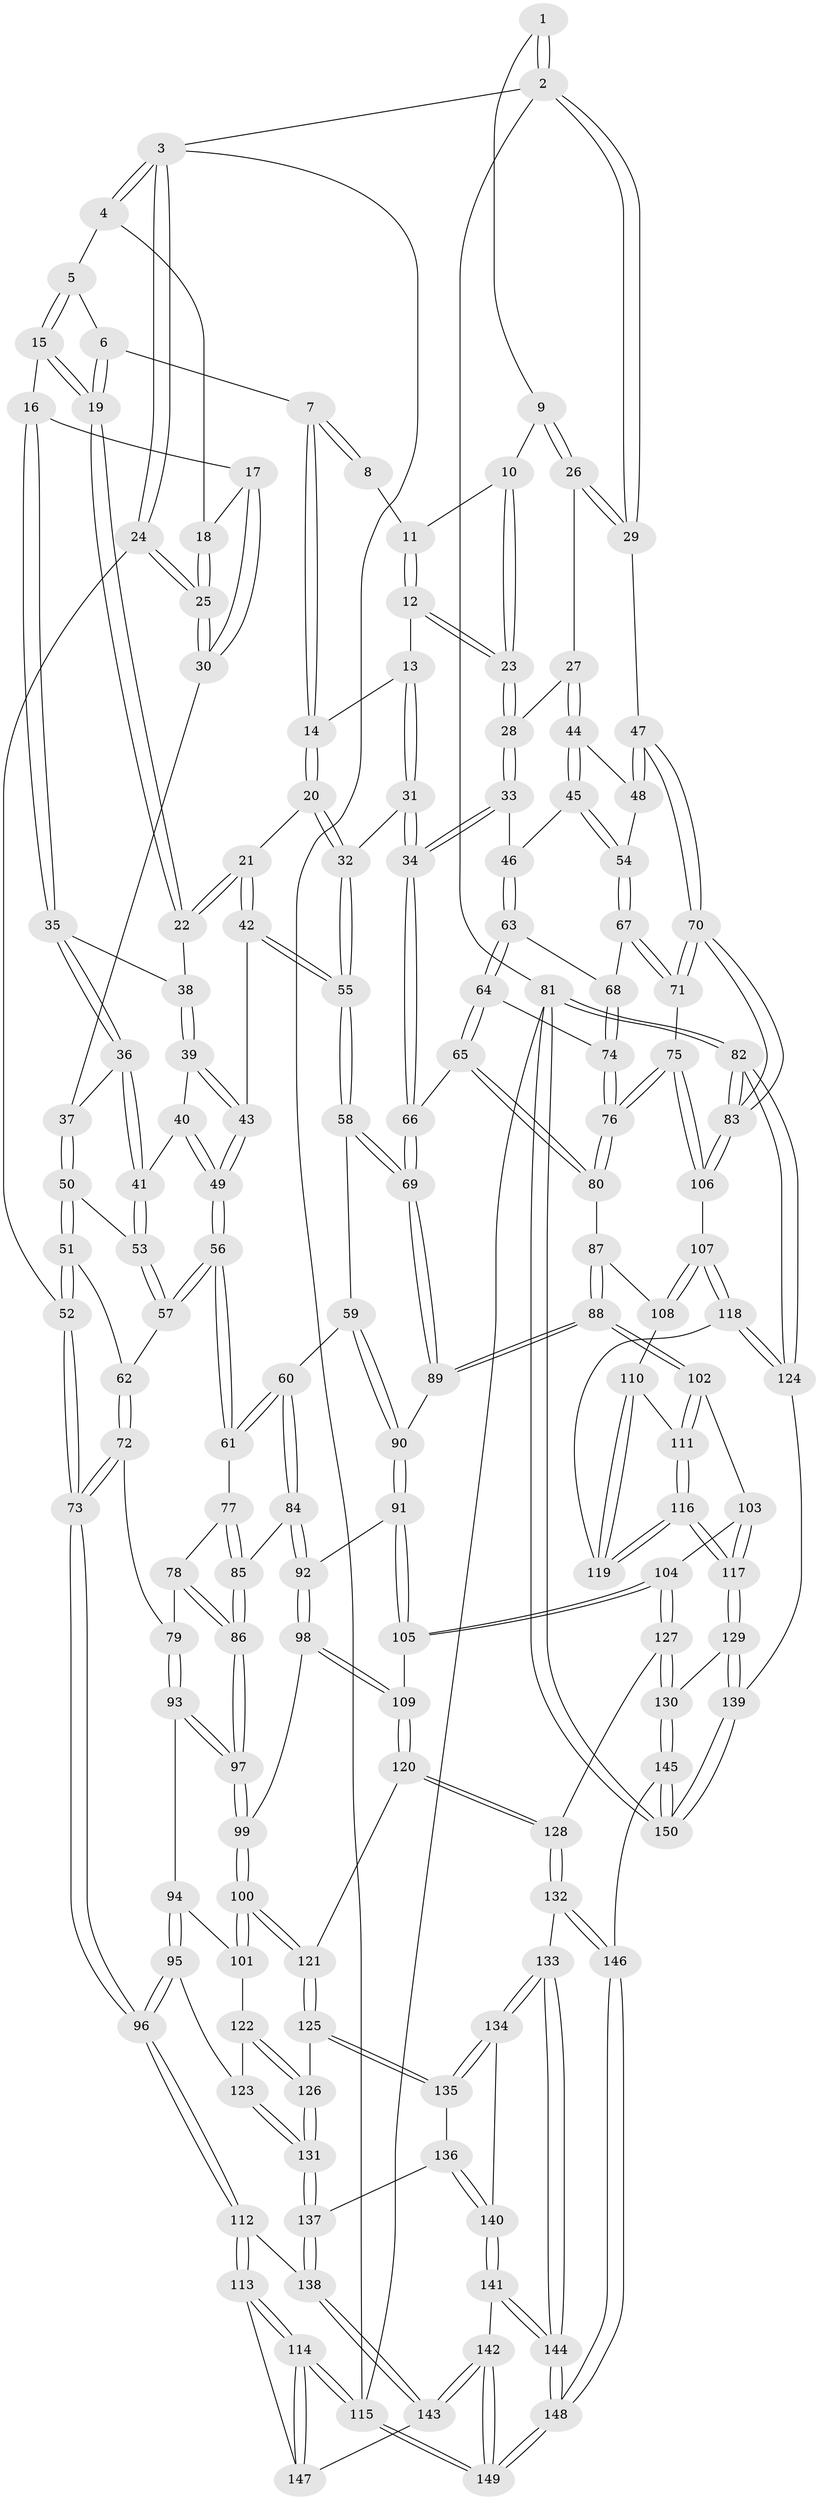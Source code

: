 // coarse degree distribution, {5: 0.29333333333333333, 2: 0.013333333333333334, 4: 0.37333333333333335, 7: 0.08, 3: 0.13333333333333333, 6: 0.10666666666666667}
// Generated by graph-tools (version 1.1) at 2025/21/03/04/25 18:21:31]
// undirected, 150 vertices, 372 edges
graph export_dot {
graph [start="1"]
  node [color=gray90,style=filled];
  1 [pos="+0.9099141849309745+0"];
  2 [pos="+1+0"];
  3 [pos="+0+0"];
  4 [pos="+0.24241516812259029+0"];
  5 [pos="+0.32491262950988514+0"];
  6 [pos="+0.5452586470008861+0"];
  7 [pos="+0.5595088565991777+0"];
  8 [pos="+0.7671223923360452+0"];
  9 [pos="+0.8793462586894437+0.061194658218883"];
  10 [pos="+0.8468208210145363+0.05144417254972066"];
  11 [pos="+0.8093256717161341+0.020066778665926103"];
  12 [pos="+0.7204281393539502+0.08471072628834703"];
  13 [pos="+0.7057445629833056+0.08153921031429544"];
  14 [pos="+0.6022096049301535+0"];
  15 [pos="+0.31882531760985167+0"];
  16 [pos="+0.28807847995107955+0.07522465553390902"];
  17 [pos="+0.1796798233657752+0.10649868134139787"];
  18 [pos="+0.15069379139369515+0.057184542796759476"];
  19 [pos="+0.4362529586801211+0.1322100065518114"];
  20 [pos="+0.5333048595711565+0.17096982155813786"];
  21 [pos="+0.4925228481686047+0.18277632512315045"];
  22 [pos="+0.4438742722598494+0.1531215435187615"];
  23 [pos="+0.7690454217962084+0.1190873630146977"];
  24 [pos="+0+0.14614077481997761"];
  25 [pos="+0+0.11956037916527663"];
  26 [pos="+0.906831450831498+0.08814270116644012"];
  27 [pos="+0.856443680540233+0.16848007118900868"];
  28 [pos="+0.7873779157595835+0.14385546579834452"];
  29 [pos="+1+0.01749046351288883"];
  30 [pos="+0.16462471965220507+0.13711187057962138"];
  31 [pos="+0.6527336343199434+0.26113351628535414"];
  32 [pos="+0.6503890400166078+0.261141934373086"];
  33 [pos="+0.7005578430389874+0.2685116694367149"];
  34 [pos="+0.6685349100821883+0.2676561337646153"];
  35 [pos="+0.2980465294782936+0.14325716825682946"];
  36 [pos="+0.26626474076719153+0.17507924971937"];
  37 [pos="+0.18878419526948456+0.20204313355086337"];
  38 [pos="+0.3395966900982871+0.169853740637298"];
  39 [pos="+0.34488960284336917+0.20329889922188493"];
  40 [pos="+0.33836303420560954+0.22805881180476625"];
  41 [pos="+0.2830734979149842+0.2618258818400288"];
  42 [pos="+0.4524947764818291+0.26245997890304096"];
  43 [pos="+0.44422471724936174+0.2704593426141001"];
  44 [pos="+0.8586250528369773+0.17636196074996788"];
  45 [pos="+0.8344259892592948+0.2827811879977449"];
  46 [pos="+0.7609418080049009+0.2910211242546883"];
  47 [pos="+1+0.2112483274169263"];
  48 [pos="+0.9787812750079201+0.21869946935775228"];
  49 [pos="+0.3886751098375962+0.35827685151762223"];
  50 [pos="+0.1688511858907704+0.24019774503466007"];
  51 [pos="+0.08264122840271025+0.28929911022891114"];
  52 [pos="+0+0.36037069195584476"];
  53 [pos="+0.2712477860350638+0.29846048848833784"];
  54 [pos="+0.8565410028677799+0.300295472312847"];
  55 [pos="+0.5754880286800385+0.3429068053619773"];
  56 [pos="+0.3782012732844371+0.3862547158825233"];
  57 [pos="+0.298171303879654+0.3593434919012115"];
  58 [pos="+0.5311786327818729+0.4515403398790185"];
  59 [pos="+0.4517383137543197+0.441792973027932"];
  60 [pos="+0.4414058758240721+0.43819883120482556"];
  61 [pos="+0.3881231009740029+0.40486944865358315"];
  62 [pos="+0.2660958376049228+0.3712654851513143"];
  63 [pos="+0.7644156206689307+0.3702516316898447"];
  64 [pos="+0.7539966632304299+0.4286641603229353"];
  65 [pos="+0.7202850764522932+0.4667663188439208"];
  66 [pos="+0.6920561738799232+0.45461374489256695"];
  67 [pos="+0.900763505315368+0.3638001008323398"];
  68 [pos="+0.8709643410804414+0.3896221000273767"];
  69 [pos="+0.5487370581689165+0.4676790460561547"];
  70 [pos="+1+0.41189905785773545"];
  71 [pos="+0.9420488434952551+0.37650843883587815"];
  72 [pos="+0.18040745962088725+0.4458332385243304"];
  73 [pos="+0+0.458281256581418"];
  74 [pos="+0.8525796285699301+0.4101553398254851"];
  75 [pos="+0.8481100525693426+0.5563337584171143"];
  76 [pos="+0.8388894129406421+0.543929969602718"];
  77 [pos="+0.3726217217346166+0.4240946420828831"];
  78 [pos="+0.30034537448781606+0.4981124780244806"];
  79 [pos="+0.2508424123330951+0.5169810951031446"];
  80 [pos="+0.7219298897721751+0.46991102302348375"];
  81 [pos="+1+1"];
  82 [pos="+1+0.8049568755643551"];
  83 [pos="+1+0.5275126710585336"];
  84 [pos="+0.38675120946707875+0.5660216650668033"];
  85 [pos="+0.3527129224739703+0.5594070574536932"];
  86 [pos="+0.3298671736243024+0.5667948696385748"];
  87 [pos="+0.6908328818331155+0.5770772330147421"];
  88 [pos="+0.5802146422140022+0.6027665597351128"];
  89 [pos="+0.5598952063041996+0.532310681543652"];
  90 [pos="+0.44374395719583526+0.5923206162909782"];
  91 [pos="+0.4381875884794076+0.6087248380602012"];
  92 [pos="+0.39276433392496773+0.5858160262290272"];
  93 [pos="+0.24501892610583906+0.5366577009051963"];
  94 [pos="+0.2094106573687379+0.5587068397808355"];
  95 [pos="+0+0.6003025414933089"];
  96 [pos="+0+0.5781001175315422"];
  97 [pos="+0.2992837485869233+0.643546654470433"];
  98 [pos="+0.3166353462957324+0.6479241407108342"];
  99 [pos="+0.29975364001301663+0.6491209643500075"];
  100 [pos="+0.2737378595928016+0.6801407376217479"];
  101 [pos="+0.22621369585562934+0.6754691203654799"];
  102 [pos="+0.5757723887566337+0.6213761867516181"];
  103 [pos="+0.5498312143763641+0.6463486305414681"];
  104 [pos="+0.4826463220108014+0.6832463216207033"];
  105 [pos="+0.4633091775708274+0.6734407644838696"];
  106 [pos="+0.8770446965578558+0.6101267461064694"];
  107 [pos="+0.8707202099429124+0.619811198753469"];
  108 [pos="+0.7249650995514842+0.60989138415442"];
  109 [pos="+0.4297961909867982+0.6768156938300889"];
  110 [pos="+0.6883883740800238+0.6843588409302769"];
  111 [pos="+0.6640151483135017+0.6909271377405295"];
  112 [pos="+0+0.6241432247072477"];
  113 [pos="+0+0.7186882506003618"];
  114 [pos="+0+1"];
  115 [pos="+0+1"];
  116 [pos="+0.6372315755433651+0.8267344972365845"];
  117 [pos="+0.6342512676982791+0.8299073199314317"];
  118 [pos="+0.8432579390263292+0.7488660082625905"];
  119 [pos="+0.8376476111948227+0.7491881285845594"];
  120 [pos="+0.34579248110598026+0.7653490468136446"];
  121 [pos="+0.290423325489174+0.7313692667619499"];
  122 [pos="+0.19304644780449173+0.6785828563824603"];
  123 [pos="+0.032061413548033664+0.6503304957469832"];
  124 [pos="+0.8530097060576092+0.7651149628659822"];
  125 [pos="+0.25562618571570167+0.7903499129709592"];
  126 [pos="+0.1919892701886042+0.8032196806274524"];
  127 [pos="+0.485511071104303+0.8345982001465502"];
  128 [pos="+0.4055046085385784+0.8482126832909178"];
  129 [pos="+0.6173103119181348+0.8579163478290568"];
  130 [pos="+0.5754217694014934+0.8880819507116918"];
  131 [pos="+0.16661438395684752+0.8221878458326081"];
  132 [pos="+0.3801001903663287+0.8724871146218524"];
  133 [pos="+0.33817147972461997+0.8984586834709766"];
  134 [pos="+0.2896384610718475+0.8654779061263814"];
  135 [pos="+0.27651509946838937+0.8511061898868675"];
  136 [pos="+0.18830927972162728+0.8605186629613449"];
  137 [pos="+0.16426820078154317+0.8337046782329952"];
  138 [pos="+0.10862727457285119+0.8696493748521932"];
  139 [pos="+0.8605069709356631+0.9406943800099983"];
  140 [pos="+0.20219089810333613+0.9030754212970366"];
  141 [pos="+0.20228927209658085+0.9599657570791197"];
  142 [pos="+0.09969005348294921+0.9340072161727143"];
  143 [pos="+0.09537614010506282+0.925214468118269"];
  144 [pos="+0.274845256149892+1"];
  145 [pos="+0.5815867715442983+1"];
  146 [pos="+0.5328260321942748+1"];
  147 [pos="+0.056247880519112406+0.9189245702773219"];
  148 [pos="+0.29406925493320146+1"];
  149 [pos="+0+1"];
  150 [pos="+1+1"];
  1 -- 2;
  1 -- 2;
  1 -- 9;
  2 -- 3;
  2 -- 29;
  2 -- 29;
  2 -- 81;
  3 -- 4;
  3 -- 4;
  3 -- 24;
  3 -- 24;
  3 -- 115;
  4 -- 5;
  4 -- 18;
  5 -- 6;
  5 -- 15;
  5 -- 15;
  6 -- 7;
  6 -- 19;
  6 -- 19;
  7 -- 8;
  7 -- 8;
  7 -- 14;
  7 -- 14;
  8 -- 11;
  9 -- 10;
  9 -- 26;
  9 -- 26;
  10 -- 11;
  10 -- 23;
  10 -- 23;
  11 -- 12;
  11 -- 12;
  12 -- 13;
  12 -- 23;
  12 -- 23;
  13 -- 14;
  13 -- 31;
  13 -- 31;
  14 -- 20;
  14 -- 20;
  15 -- 16;
  15 -- 19;
  15 -- 19;
  16 -- 17;
  16 -- 35;
  16 -- 35;
  17 -- 18;
  17 -- 30;
  17 -- 30;
  18 -- 25;
  18 -- 25;
  19 -- 22;
  19 -- 22;
  20 -- 21;
  20 -- 32;
  20 -- 32;
  21 -- 22;
  21 -- 22;
  21 -- 42;
  21 -- 42;
  22 -- 38;
  23 -- 28;
  23 -- 28;
  24 -- 25;
  24 -- 25;
  24 -- 52;
  25 -- 30;
  25 -- 30;
  26 -- 27;
  26 -- 29;
  26 -- 29;
  27 -- 28;
  27 -- 44;
  27 -- 44;
  28 -- 33;
  28 -- 33;
  29 -- 47;
  30 -- 37;
  31 -- 32;
  31 -- 34;
  31 -- 34;
  32 -- 55;
  32 -- 55;
  33 -- 34;
  33 -- 34;
  33 -- 46;
  34 -- 66;
  34 -- 66;
  35 -- 36;
  35 -- 36;
  35 -- 38;
  36 -- 37;
  36 -- 41;
  36 -- 41;
  37 -- 50;
  37 -- 50;
  38 -- 39;
  38 -- 39;
  39 -- 40;
  39 -- 43;
  39 -- 43;
  40 -- 41;
  40 -- 49;
  40 -- 49;
  41 -- 53;
  41 -- 53;
  42 -- 43;
  42 -- 55;
  42 -- 55;
  43 -- 49;
  43 -- 49;
  44 -- 45;
  44 -- 45;
  44 -- 48;
  45 -- 46;
  45 -- 54;
  45 -- 54;
  46 -- 63;
  46 -- 63;
  47 -- 48;
  47 -- 48;
  47 -- 70;
  47 -- 70;
  48 -- 54;
  49 -- 56;
  49 -- 56;
  50 -- 51;
  50 -- 51;
  50 -- 53;
  51 -- 52;
  51 -- 52;
  51 -- 62;
  52 -- 73;
  52 -- 73;
  53 -- 57;
  53 -- 57;
  54 -- 67;
  54 -- 67;
  55 -- 58;
  55 -- 58;
  56 -- 57;
  56 -- 57;
  56 -- 61;
  56 -- 61;
  57 -- 62;
  58 -- 59;
  58 -- 69;
  58 -- 69;
  59 -- 60;
  59 -- 90;
  59 -- 90;
  60 -- 61;
  60 -- 61;
  60 -- 84;
  60 -- 84;
  61 -- 77;
  62 -- 72;
  62 -- 72;
  63 -- 64;
  63 -- 64;
  63 -- 68;
  64 -- 65;
  64 -- 65;
  64 -- 74;
  65 -- 66;
  65 -- 80;
  65 -- 80;
  66 -- 69;
  66 -- 69;
  67 -- 68;
  67 -- 71;
  67 -- 71;
  68 -- 74;
  68 -- 74;
  69 -- 89;
  69 -- 89;
  70 -- 71;
  70 -- 71;
  70 -- 83;
  70 -- 83;
  71 -- 75;
  72 -- 73;
  72 -- 73;
  72 -- 79;
  73 -- 96;
  73 -- 96;
  74 -- 76;
  74 -- 76;
  75 -- 76;
  75 -- 76;
  75 -- 106;
  75 -- 106;
  76 -- 80;
  76 -- 80;
  77 -- 78;
  77 -- 85;
  77 -- 85;
  78 -- 79;
  78 -- 86;
  78 -- 86;
  79 -- 93;
  79 -- 93;
  80 -- 87;
  81 -- 82;
  81 -- 82;
  81 -- 150;
  81 -- 150;
  81 -- 115;
  82 -- 83;
  82 -- 83;
  82 -- 124;
  82 -- 124;
  83 -- 106;
  83 -- 106;
  84 -- 85;
  84 -- 92;
  84 -- 92;
  85 -- 86;
  85 -- 86;
  86 -- 97;
  86 -- 97;
  87 -- 88;
  87 -- 88;
  87 -- 108;
  88 -- 89;
  88 -- 89;
  88 -- 102;
  88 -- 102;
  89 -- 90;
  90 -- 91;
  90 -- 91;
  91 -- 92;
  91 -- 105;
  91 -- 105;
  92 -- 98;
  92 -- 98;
  93 -- 94;
  93 -- 97;
  93 -- 97;
  94 -- 95;
  94 -- 95;
  94 -- 101;
  95 -- 96;
  95 -- 96;
  95 -- 123;
  96 -- 112;
  96 -- 112;
  97 -- 99;
  97 -- 99;
  98 -- 99;
  98 -- 109;
  98 -- 109;
  99 -- 100;
  99 -- 100;
  100 -- 101;
  100 -- 101;
  100 -- 121;
  100 -- 121;
  101 -- 122;
  102 -- 103;
  102 -- 111;
  102 -- 111;
  103 -- 104;
  103 -- 117;
  103 -- 117;
  104 -- 105;
  104 -- 105;
  104 -- 127;
  104 -- 127;
  105 -- 109;
  106 -- 107;
  107 -- 108;
  107 -- 108;
  107 -- 118;
  107 -- 118;
  108 -- 110;
  109 -- 120;
  109 -- 120;
  110 -- 111;
  110 -- 119;
  110 -- 119;
  111 -- 116;
  111 -- 116;
  112 -- 113;
  112 -- 113;
  112 -- 138;
  113 -- 114;
  113 -- 114;
  113 -- 147;
  114 -- 115;
  114 -- 115;
  114 -- 147;
  114 -- 147;
  115 -- 149;
  115 -- 149;
  116 -- 117;
  116 -- 117;
  116 -- 119;
  116 -- 119;
  117 -- 129;
  117 -- 129;
  118 -- 119;
  118 -- 124;
  118 -- 124;
  120 -- 121;
  120 -- 128;
  120 -- 128;
  121 -- 125;
  121 -- 125;
  122 -- 123;
  122 -- 126;
  122 -- 126;
  123 -- 131;
  123 -- 131;
  124 -- 139;
  125 -- 126;
  125 -- 135;
  125 -- 135;
  126 -- 131;
  126 -- 131;
  127 -- 128;
  127 -- 130;
  127 -- 130;
  128 -- 132;
  128 -- 132;
  129 -- 130;
  129 -- 139;
  129 -- 139;
  130 -- 145;
  130 -- 145;
  131 -- 137;
  131 -- 137;
  132 -- 133;
  132 -- 146;
  132 -- 146;
  133 -- 134;
  133 -- 134;
  133 -- 144;
  133 -- 144;
  134 -- 135;
  134 -- 135;
  134 -- 140;
  135 -- 136;
  136 -- 137;
  136 -- 140;
  136 -- 140;
  137 -- 138;
  137 -- 138;
  138 -- 143;
  138 -- 143;
  139 -- 150;
  139 -- 150;
  140 -- 141;
  140 -- 141;
  141 -- 142;
  141 -- 144;
  141 -- 144;
  142 -- 143;
  142 -- 143;
  142 -- 149;
  142 -- 149;
  143 -- 147;
  144 -- 148;
  144 -- 148;
  145 -- 146;
  145 -- 150;
  145 -- 150;
  146 -- 148;
  146 -- 148;
  148 -- 149;
  148 -- 149;
}

